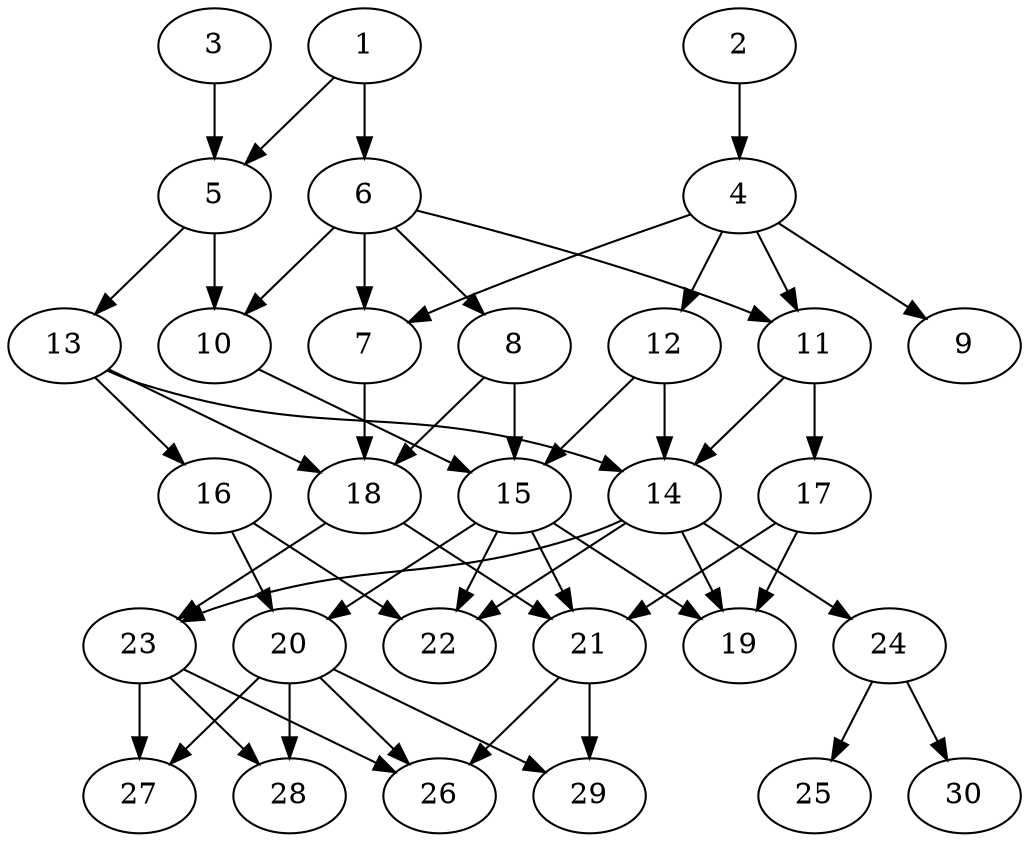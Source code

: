// DAG automatically generated by daggen at Fri Jul 29 10:40:31 2022
// daggen.exe --dot -n 30 --ccr 0.5 --fat 0.5 --regular 0.5 --density 0.5 -o data\30/random_30_53.gv 
digraph G {
  1 [compute_size="3546630144", trans_size="396765", result_size="29696", ram="27217856",alpha="0.12"]
  1 -> 5 [size ="29696"]
  1 -> 6 [size ="29696"]
  2 [compute_size="17151950848", trans_size="729400", result_size="91136", ram="24206672",alpha="0.11"]
  2 -> 4 [size ="91136"]
  3 [compute_size="64283138170", trans_size="560573", result_size="29696", ram="47211104",alpha="0.20"]
  3 -> 5 [size ="29696"]
  4 [compute_size="7929888768", trans_size="486054", result_size="13312", ram="48489392",alpha="0.17"]
  4 -> 7 [size ="13312"]
  4 -> 9 [size ="13312"]
  4 -> 11 [size ="13312"]
  4 -> 12 [size ="13312"]
  5 [compute_size="782757789696", trans_size="204953", result_size="54272", ram="31402784",alpha="0.19"]
  5 -> 10 [size ="54272"]
  5 -> 13 [size ="54272"]
  6 [compute_size="32321552384", trans_size="774476", result_size="70656", ram="43894208",alpha="0.08"]
  6 -> 7 [size ="70656"]
  6 -> 8 [size ="70656"]
  6 -> 10 [size ="70656"]
  6 -> 11 [size ="70656"]
  7 [compute_size="904609792", trans_size="819328", result_size="70656", ram="14696336",alpha="0.07"]
  7 -> 18 [size ="70656"]
  8 [compute_size="68719476736", trans_size="199934", result_size="74752", ram="33054896",alpha="0.15"]
  8 -> 15 [size ="74752"]
  8 -> 18 [size ="74752"]
  9 [compute_size="28991029248", trans_size="168380", result_size="0", ram="16752368",alpha="0.13"]
  10 [compute_size="368293445632", trans_size="263040", result_size="9216", ram="41714624",alpha="0.19"]
  10 -> 15 [size ="9216"]
  11 [compute_size="134217728000", trans_size="1008935", result_size="1024", ram="50330000",alpha="0.02"]
  11 -> 14 [size ="1024"]
  11 -> 17 [size ="1024"]
  12 [compute_size="277495808", trans_size="271512", result_size="70656", ram="31085984",alpha="0.10"]
  12 -> 14 [size ="70656"]
  12 -> 15 [size ="70656"]
  13 [compute_size="16908408832", trans_size="126853", result_size="9216", ram="44583248",alpha="0.03"]
  13 -> 14 [size ="9216"]
  13 -> 16 [size ="9216"]
  13 -> 18 [size ="9216"]
  14 [compute_size="46071247921", trans_size="544141", result_size="29696", ram="50914496",alpha="0.03"]
  14 -> 19 [size ="29696"]
  14 -> 22 [size ="29696"]
  14 -> 23 [size ="29696"]
  14 -> 24 [size ="29696"]
  15 [compute_size="29783277568", trans_size="675373", result_size="70656", ram="41755808",alpha="0.02"]
  15 -> 19 [size ="70656"]
  15 -> 20 [size ="70656"]
  15 -> 21 [size ="70656"]
  15 -> 22 [size ="70656"]
  16 [compute_size="1556578304", trans_size="584134", result_size="74752", ram="50388608",alpha="0.08"]
  16 -> 20 [size ="74752"]
  16 -> 22 [size ="74752"]
  17 [compute_size="1844287488", trans_size="184748", result_size="29696", ram="13619216",alpha="0.14"]
  17 -> 19 [size ="29696"]
  17 -> 21 [size ="29696"]
  18 [compute_size="68719476736", trans_size="372085", result_size="74752", ram="3828512",alpha="0.01"]
  18 -> 21 [size ="74752"]
  18 -> 23 [size ="74752"]
  19 [compute_size="18389663744", trans_size="367833", result_size="0", ram="19457840",alpha="0.18"]
  20 [compute_size="7195484160", trans_size="883777", result_size="13312", ram="47832032",alpha="0.09"]
  20 -> 26 [size ="13312"]
  20 -> 27 [size ="13312"]
  20 -> 28 [size ="13312"]
  20 -> 29 [size ="13312"]
  21 [compute_size="571097088", trans_size="518726", result_size="70656", ram="51898160",alpha="0.00"]
  21 -> 26 [size ="70656"]
  21 -> 29 [size ="70656"]
  22 [compute_size="6941915136", trans_size="460831", result_size="0", ram="41074688",alpha="0.04"]
  23 [compute_size="142856159232", trans_size="726203", result_size="74752", ram="32888576",alpha="0.09"]
  23 -> 26 [size ="74752"]
  23 -> 27 [size ="74752"]
  23 -> 28 [size ="74752"]
  24 [compute_size="5211455488", trans_size="946660", result_size="74752", ram="8222528",alpha="0.07"]
  24 -> 25 [size ="74752"]
  24 -> 30 [size ="74752"]
  25 [compute_size="4479057920", trans_size="792474", result_size="0", ram="32807792",alpha="0.01"]
  26 [compute_size="28991029248", trans_size="312815", result_size="0", ram="48669968",alpha="0.12"]
  27 [compute_size="180022383712", trans_size="128068", result_size="0", ram="33069152",alpha="0.09"]
  28 [compute_size="103127874455", trans_size="354215", result_size="0", ram="29658800",alpha="0.15"]
  29 [compute_size="7301283840", trans_size="226404", result_size="0", ram="31887488",alpha="0.09"]
  30 [compute_size="21120382976", trans_size="939914", result_size="0", ram="32109248",alpha="0.01"]
}
